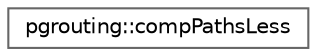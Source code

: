 digraph "Graphical Class Hierarchy"
{
 // LATEX_PDF_SIZE
  bgcolor="transparent";
  edge [fontname=Helvetica,fontsize=10,labelfontname=Helvetica,labelfontsize=10];
  node [fontname=Helvetica,fontsize=10,shape=box,height=0.2,width=0.4];
  rankdir="LR";
  Node0 [id="Node000000",label="pgrouting::compPathsLess",height=0.2,width=0.4,color="grey40", fillcolor="white", style="filled",URL="$classpgrouting_1_1compPathsLess.html",tooltip="Compares 2 paths for <."];
}
